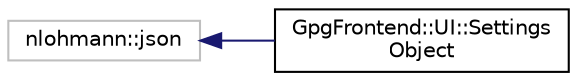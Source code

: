digraph "Graphical Class Hierarchy"
{
 // INTERACTIVE_SVG=YES
 // LATEX_PDF_SIZE
  edge [fontname="Helvetica",fontsize="10",labelfontname="Helvetica",labelfontsize="10"];
  node [fontname="Helvetica",fontsize="10",shape=record];
  rankdir="LR";
  Node0 [label="nlohmann::json",height=0.2,width=0.4,color="grey75", fillcolor="white", style="filled",tooltip=" "];
  Node0 -> Node1 [dir="back",color="midnightblue",fontsize="10",style="solid",fontname="Helvetica"];
  Node1 [label="GpgFrontend::UI::Settings\lObject",height=0.2,width=0.4,color="black", fillcolor="white", style="filled",URL="$classGpgFrontend_1_1UI_1_1SettingsObject.html",tooltip="The SettingsObject class This class is used to store settings for the application securely."];
}
